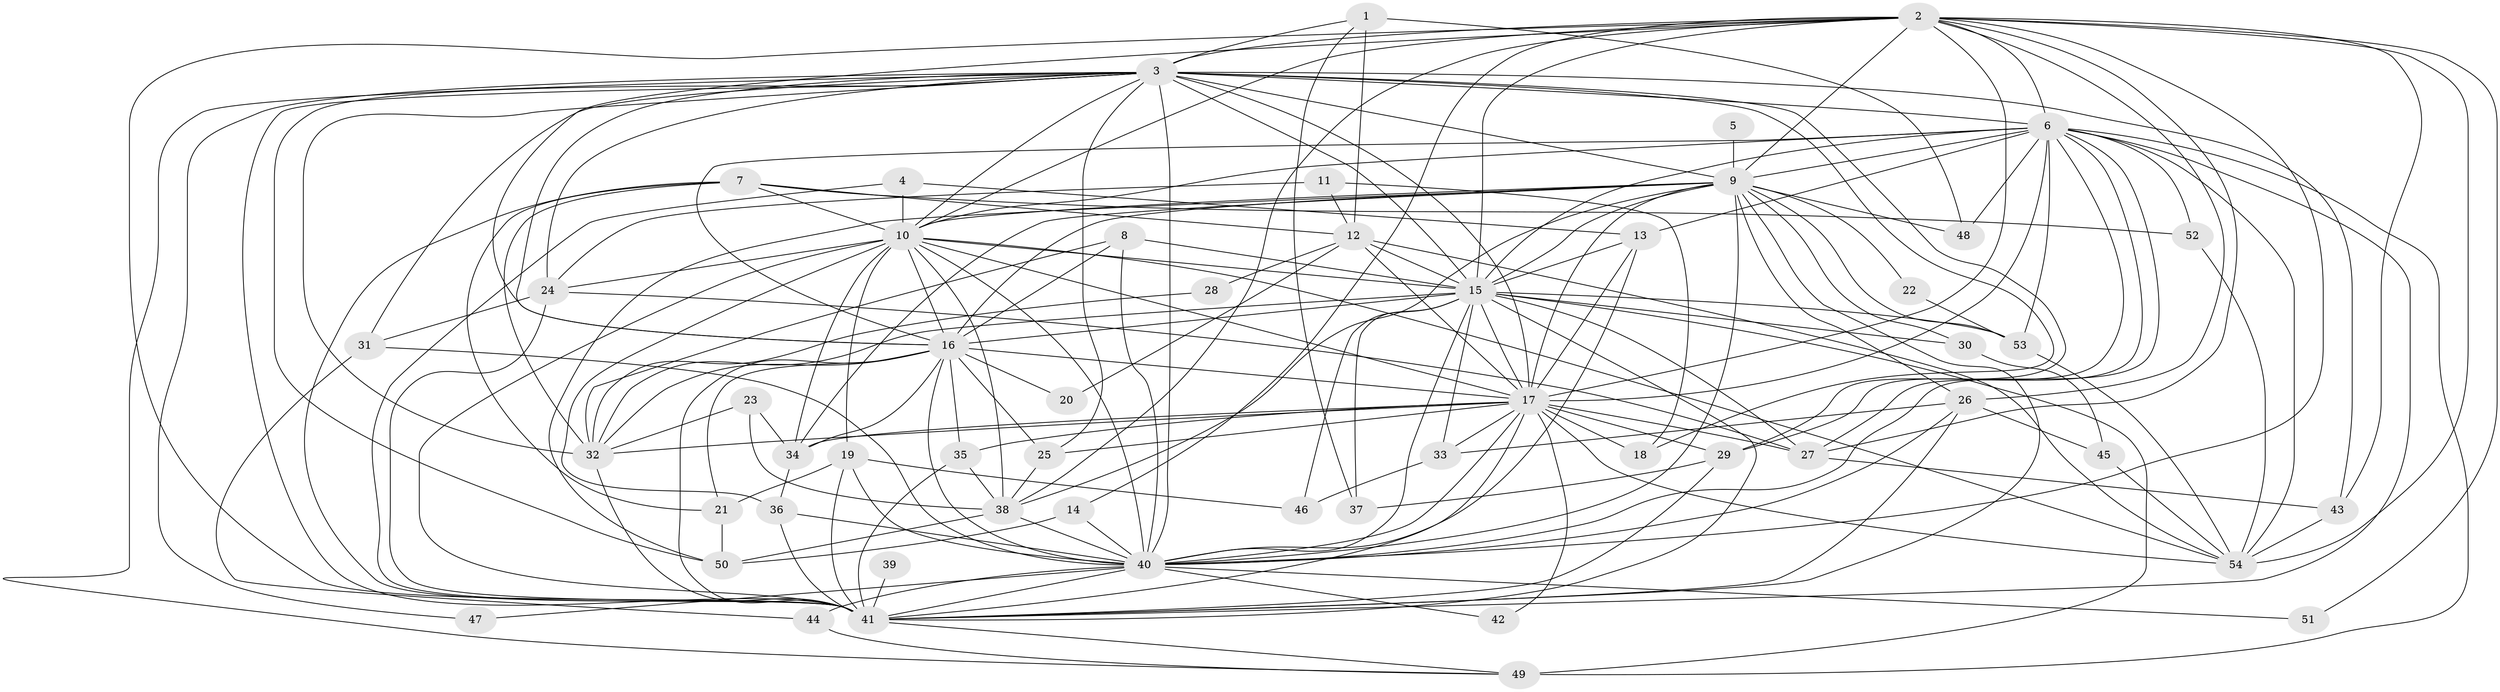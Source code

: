 // original degree distribution, {19: 0.015037593984962405, 28: 0.007518796992481203, 22: 0.022556390977443608, 24: 0.007518796992481203, 29: 0.007518796992481203, 21: 0.007518796992481203, 23: 0.007518796992481203, 6: 0.03007518796992481, 2: 0.5413533834586466, 11: 0.007518796992481203, 4: 0.08270676691729323, 5: 0.05263157894736842, 3: 0.19548872180451127, 9: 0.007518796992481203, 8: 0.007518796992481203}
// Generated by graph-tools (version 1.1) at 2025/36/03/04/25 23:36:18]
// undirected, 54 vertices, 183 edges
graph export_dot {
  node [color=gray90,style=filled];
  1;
  2;
  3;
  4;
  5;
  6;
  7;
  8;
  9;
  10;
  11;
  12;
  13;
  14;
  15;
  16;
  17;
  18;
  19;
  20;
  21;
  22;
  23;
  24;
  25;
  26;
  27;
  28;
  29;
  30;
  31;
  32;
  33;
  34;
  35;
  36;
  37;
  38;
  39;
  40;
  41;
  42;
  43;
  44;
  45;
  46;
  47;
  48;
  49;
  50;
  51;
  52;
  53;
  54;
  1 -- 3 [weight=1.0];
  1 -- 12 [weight=2.0];
  1 -- 37 [weight=1.0];
  1 -- 48 [weight=1.0];
  2 -- 3 [weight=2.0];
  2 -- 6 [weight=1.0];
  2 -- 9 [weight=2.0];
  2 -- 10 [weight=1.0];
  2 -- 14 [weight=1.0];
  2 -- 15 [weight=3.0];
  2 -- 16 [weight=1.0];
  2 -- 17 [weight=2.0];
  2 -- 26 [weight=1.0];
  2 -- 27 [weight=1.0];
  2 -- 38 [weight=1.0];
  2 -- 40 [weight=2.0];
  2 -- 41 [weight=1.0];
  2 -- 43 [weight=1.0];
  2 -- 51 [weight=1.0];
  2 -- 54 [weight=1.0];
  3 -- 6 [weight=1.0];
  3 -- 9 [weight=1.0];
  3 -- 10 [weight=1.0];
  3 -- 15 [weight=1.0];
  3 -- 16 [weight=1.0];
  3 -- 17 [weight=2.0];
  3 -- 18 [weight=1.0];
  3 -- 24 [weight=1.0];
  3 -- 25 [weight=1.0];
  3 -- 29 [weight=1.0];
  3 -- 31 [weight=1.0];
  3 -- 32 [weight=1.0];
  3 -- 40 [weight=1.0];
  3 -- 41 [weight=1.0];
  3 -- 43 [weight=1.0];
  3 -- 47 [weight=1.0];
  3 -- 49 [weight=1.0];
  3 -- 50 [weight=1.0];
  4 -- 10 [weight=1.0];
  4 -- 13 [weight=1.0];
  4 -- 41 [weight=1.0];
  5 -- 9 [weight=1.0];
  6 -- 9 [weight=1.0];
  6 -- 10 [weight=1.0];
  6 -- 13 [weight=1.0];
  6 -- 15 [weight=3.0];
  6 -- 16 [weight=1.0];
  6 -- 17 [weight=2.0];
  6 -- 27 [weight=1.0];
  6 -- 29 [weight=1.0];
  6 -- 40 [weight=1.0];
  6 -- 41 [weight=1.0];
  6 -- 48 [weight=1.0];
  6 -- 49 [weight=2.0];
  6 -- 52 [weight=1.0];
  6 -- 53 [weight=1.0];
  6 -- 54 [weight=1.0];
  7 -- 10 [weight=1.0];
  7 -- 12 [weight=1.0];
  7 -- 21 [weight=1.0];
  7 -- 32 [weight=1.0];
  7 -- 41 [weight=1.0];
  7 -- 52 [weight=1.0];
  8 -- 15 [weight=1.0];
  8 -- 16 [weight=1.0];
  8 -- 32 [weight=1.0];
  8 -- 40 [weight=1.0];
  9 -- 10 [weight=1.0];
  9 -- 15 [weight=1.0];
  9 -- 16 [weight=1.0];
  9 -- 17 [weight=2.0];
  9 -- 22 [weight=1.0];
  9 -- 26 [weight=1.0];
  9 -- 30 [weight=1.0];
  9 -- 34 [weight=1.0];
  9 -- 38 [weight=1.0];
  9 -- 40 [weight=1.0];
  9 -- 41 [weight=2.0];
  9 -- 48 [weight=1.0];
  9 -- 50 [weight=1.0];
  9 -- 53 [weight=1.0];
  10 -- 15 [weight=1.0];
  10 -- 16 [weight=2.0];
  10 -- 17 [weight=1.0];
  10 -- 19 [weight=1.0];
  10 -- 24 [weight=1.0];
  10 -- 34 [weight=2.0];
  10 -- 36 [weight=1.0];
  10 -- 38 [weight=2.0];
  10 -- 40 [weight=2.0];
  10 -- 41 [weight=1.0];
  10 -- 54 [weight=1.0];
  11 -- 12 [weight=1.0];
  11 -- 18 [weight=1.0];
  11 -- 24 [weight=1.0];
  12 -- 15 [weight=2.0];
  12 -- 17 [weight=1.0];
  12 -- 20 [weight=1.0];
  12 -- 28 [weight=1.0];
  12 -- 54 [weight=1.0];
  13 -- 15 [weight=1.0];
  13 -- 17 [weight=1.0];
  13 -- 40 [weight=1.0];
  14 -- 40 [weight=2.0];
  14 -- 50 [weight=1.0];
  15 -- 16 [weight=3.0];
  15 -- 17 [weight=3.0];
  15 -- 27 [weight=1.0];
  15 -- 30 [weight=1.0];
  15 -- 32 [weight=1.0];
  15 -- 33 [weight=1.0];
  15 -- 37 [weight=1.0];
  15 -- 40 [weight=1.0];
  15 -- 41 [weight=1.0];
  15 -- 46 [weight=1.0];
  15 -- 49 [weight=1.0];
  15 -- 53 [weight=1.0];
  16 -- 17 [weight=1.0];
  16 -- 20 [weight=1.0];
  16 -- 21 [weight=1.0];
  16 -- 25 [weight=1.0];
  16 -- 32 [weight=1.0];
  16 -- 34 [weight=1.0];
  16 -- 35 [weight=1.0];
  16 -- 40 [weight=1.0];
  16 -- 41 [weight=1.0];
  17 -- 18 [weight=1.0];
  17 -- 25 [weight=1.0];
  17 -- 27 [weight=2.0];
  17 -- 29 [weight=1.0];
  17 -- 32 [weight=1.0];
  17 -- 33 [weight=1.0];
  17 -- 34 [weight=1.0];
  17 -- 35 [weight=1.0];
  17 -- 40 [weight=1.0];
  17 -- 41 [weight=1.0];
  17 -- 42 [weight=1.0];
  17 -- 54 [weight=1.0];
  19 -- 21 [weight=1.0];
  19 -- 40 [weight=1.0];
  19 -- 41 [weight=1.0];
  19 -- 46 [weight=1.0];
  21 -- 50 [weight=1.0];
  22 -- 53 [weight=1.0];
  23 -- 32 [weight=1.0];
  23 -- 34 [weight=1.0];
  23 -- 38 [weight=1.0];
  24 -- 27 [weight=1.0];
  24 -- 31 [weight=1.0];
  24 -- 41 [weight=1.0];
  25 -- 38 [weight=1.0];
  26 -- 33 [weight=1.0];
  26 -- 40 [weight=1.0];
  26 -- 41 [weight=1.0];
  26 -- 45 [weight=1.0];
  27 -- 43 [weight=1.0];
  28 -- 32 [weight=1.0];
  29 -- 37 [weight=1.0];
  29 -- 41 [weight=1.0];
  30 -- 45 [weight=1.0];
  31 -- 40 [weight=1.0];
  31 -- 44 [weight=1.0];
  32 -- 41 [weight=1.0];
  33 -- 46 [weight=1.0];
  34 -- 36 [weight=1.0];
  35 -- 38 [weight=1.0];
  35 -- 41 [weight=1.0];
  36 -- 40 [weight=1.0];
  36 -- 41 [weight=1.0];
  38 -- 40 [weight=1.0];
  38 -- 50 [weight=1.0];
  39 -- 41 [weight=1.0];
  40 -- 41 [weight=1.0];
  40 -- 42 [weight=1.0];
  40 -- 44 [weight=1.0];
  40 -- 47 [weight=1.0];
  40 -- 51 [weight=1.0];
  41 -- 49 [weight=1.0];
  43 -- 54 [weight=1.0];
  44 -- 49 [weight=1.0];
  45 -- 54 [weight=1.0];
  52 -- 54 [weight=1.0];
  53 -- 54 [weight=1.0];
}
